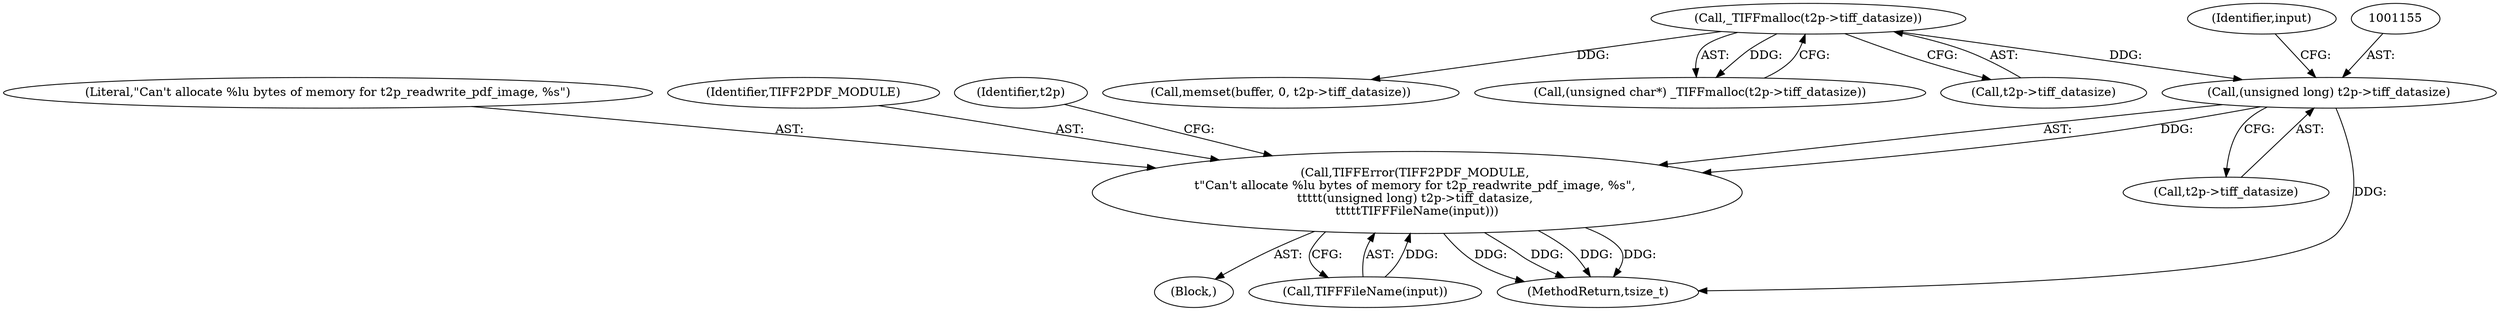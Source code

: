 digraph "0_libtiff_83a4b92815ea04969d494416eaae3d4c6b338e4a#diff-c8b4b355f9b5c06d585b23138e1c185f_4@pointer" {
"1001154" [label="(Call,(unsigned long) t2p->tiff_datasize)"];
"1001142" [label="(Call,_TIFFmalloc(t2p->tiff_datasize))"];
"1001151" [label="(Call,TIFFError(TIFF2PDF_MODULE, \n\t\"Can't allocate %lu bytes of memory for t2p_readwrite_pdf_image, %s\", \n\t\t\t\t\t(unsigned long) t2p->tiff_datasize, \n\t\t\t\t\tTIFFFileName(input)))"];
"1001156" [label="(Call,t2p->tiff_datasize)"];
"1001168" [label="(Call,memset(buffer, 0, t2p->tiff_datasize))"];
"1001140" [label="(Call,(unsigned char*) _TIFFmalloc(t2p->tiff_datasize))"];
"1001143" [label="(Call,t2p->tiff_datasize)"];
"1001150" [label="(Block,)"];
"1001153" [label="(Literal,\"Can't allocate %lu bytes of memory for t2p_readwrite_pdf_image, %s\")"];
"1001159" [label="(Call,TIFFFileName(input))"];
"1001154" [label="(Call,(unsigned long) t2p->tiff_datasize)"];
"1001152" [label="(Identifier,TIFF2PDF_MODULE)"];
"1001163" [label="(Identifier,t2p)"];
"1001945" [label="(MethodReturn,tsize_t)"];
"1001151" [label="(Call,TIFFError(TIFF2PDF_MODULE, \n\t\"Can't allocate %lu bytes of memory for t2p_readwrite_pdf_image, %s\", \n\t\t\t\t\t(unsigned long) t2p->tiff_datasize, \n\t\t\t\t\tTIFFFileName(input)))"];
"1001160" [label="(Identifier,input)"];
"1001142" [label="(Call,_TIFFmalloc(t2p->tiff_datasize))"];
"1001154" -> "1001151"  [label="AST: "];
"1001154" -> "1001156"  [label="CFG: "];
"1001155" -> "1001154"  [label="AST: "];
"1001156" -> "1001154"  [label="AST: "];
"1001160" -> "1001154"  [label="CFG: "];
"1001154" -> "1001945"  [label="DDG: "];
"1001154" -> "1001151"  [label="DDG: "];
"1001142" -> "1001154"  [label="DDG: "];
"1001142" -> "1001140"  [label="AST: "];
"1001142" -> "1001143"  [label="CFG: "];
"1001143" -> "1001142"  [label="AST: "];
"1001140" -> "1001142"  [label="CFG: "];
"1001142" -> "1001140"  [label="DDG: "];
"1001142" -> "1001168"  [label="DDG: "];
"1001151" -> "1001150"  [label="AST: "];
"1001151" -> "1001159"  [label="CFG: "];
"1001152" -> "1001151"  [label="AST: "];
"1001153" -> "1001151"  [label="AST: "];
"1001159" -> "1001151"  [label="AST: "];
"1001163" -> "1001151"  [label="CFG: "];
"1001151" -> "1001945"  [label="DDG: "];
"1001151" -> "1001945"  [label="DDG: "];
"1001151" -> "1001945"  [label="DDG: "];
"1001151" -> "1001945"  [label="DDG: "];
"1001159" -> "1001151"  [label="DDG: "];
}
